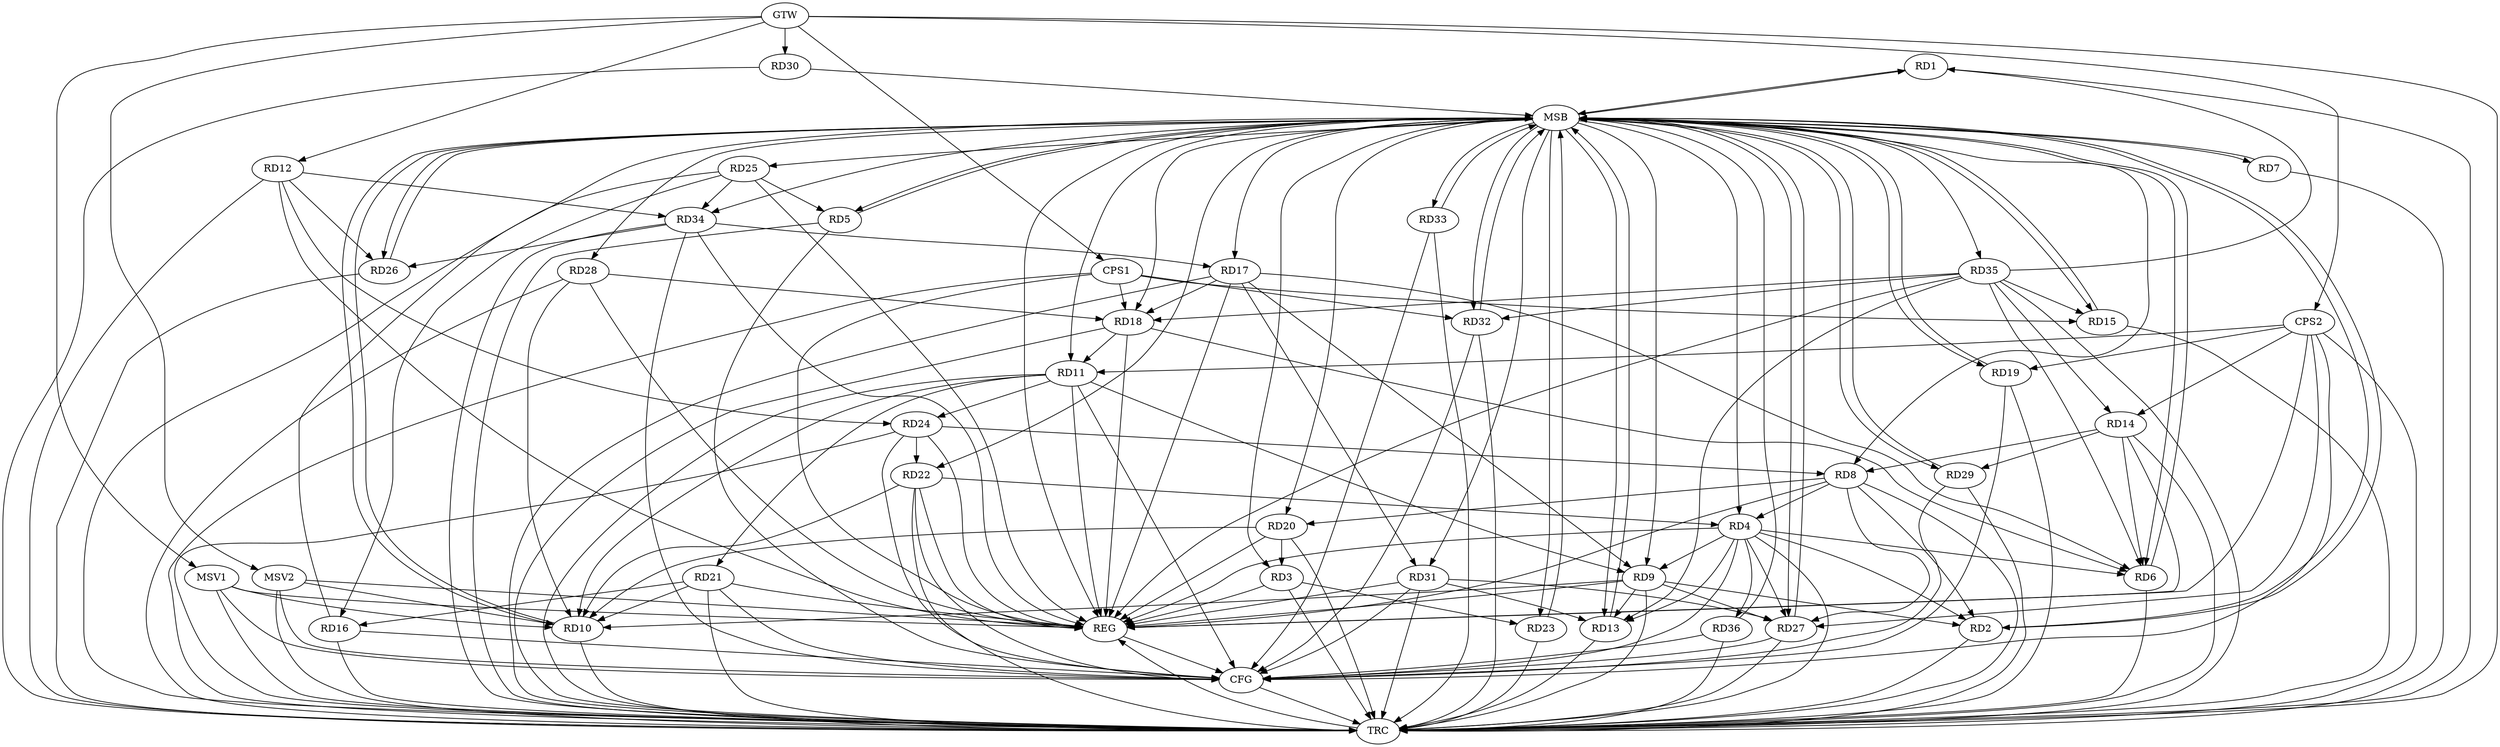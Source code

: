 strict digraph G {
  RD1 [ label="RD1" ];
  RD2 [ label="RD2" ];
  RD3 [ label="RD3" ];
  RD4 [ label="RD4" ];
  RD5 [ label="RD5" ];
  RD6 [ label="RD6" ];
  RD7 [ label="RD7" ];
  RD8 [ label="RD8" ];
  RD9 [ label="RD9" ];
  RD10 [ label="RD10" ];
  RD11 [ label="RD11" ];
  RD12 [ label="RD12" ];
  RD13 [ label="RD13" ];
  RD14 [ label="RD14" ];
  RD15 [ label="RD15" ];
  RD16 [ label="RD16" ];
  RD17 [ label="RD17" ];
  RD18 [ label="RD18" ];
  RD19 [ label="RD19" ];
  RD20 [ label="RD20" ];
  RD21 [ label="RD21" ];
  RD22 [ label="RD22" ];
  RD23 [ label="RD23" ];
  RD24 [ label="RD24" ];
  RD25 [ label="RD25" ];
  RD26 [ label="RD26" ];
  RD27 [ label="RD27" ];
  RD28 [ label="RD28" ];
  RD29 [ label="RD29" ];
  RD30 [ label="RD30" ];
  RD31 [ label="RD31" ];
  RD32 [ label="RD32" ];
  RD33 [ label="RD33" ];
  RD34 [ label="RD34" ];
  RD35 [ label="RD35" ];
  RD36 [ label="RD36" ];
  CPS1 [ label="CPS1" ];
  CPS2 [ label="CPS2" ];
  GTW [ label="GTW" ];
  REG [ label="REG" ];
  MSB [ label="MSB" ];
  CFG [ label="CFG" ];
  TRC [ label="TRC" ];
  MSV1 [ label="MSV1" ];
  MSV2 [ label="MSV2" ];
  RD35 -> RD1;
  RD4 -> RD2;
  RD8 -> RD2;
  RD9 -> RD2;
  RD20 -> RD3;
  RD3 -> RD23;
  RD4 -> RD6;
  RD8 -> RD4;
  RD4 -> RD9;
  RD4 -> RD13;
  RD22 -> RD4;
  RD4 -> RD27;
  RD4 -> RD36;
  RD25 -> RD5;
  RD14 -> RD6;
  RD17 -> RD6;
  RD18 -> RD6;
  RD35 -> RD6;
  RD14 -> RD8;
  RD8 -> RD20;
  RD24 -> RD8;
  RD8 -> RD27;
  RD9 -> RD10;
  RD11 -> RD9;
  RD9 -> RD13;
  RD17 -> RD9;
  RD9 -> RD27;
  RD11 -> RD10;
  RD20 -> RD10;
  RD21 -> RD10;
  RD22 -> RD10;
  RD28 -> RD10;
  RD18 -> RD11;
  RD11 -> RD21;
  RD11 -> RD24;
  RD12 -> RD24;
  RD12 -> RD26;
  RD12 -> RD34;
  RD31 -> RD13;
  RD35 -> RD13;
  RD14 -> RD29;
  RD35 -> RD14;
  RD35 -> RD15;
  RD21 -> RD16;
  RD25 -> RD16;
  RD17 -> RD18;
  RD17 -> RD31;
  RD34 -> RD17;
  RD28 -> RD18;
  RD35 -> RD18;
  RD24 -> RD22;
  RD25 -> RD34;
  RD34 -> RD26;
  RD31 -> RD27;
  RD35 -> RD32;
  CPS1 -> RD15;
  CPS1 -> RD32;
  CPS1 -> RD18;
  CPS2 -> RD14;
  CPS2 -> RD27;
  CPS2 -> RD19;
  CPS2 -> RD11;
  GTW -> RD12;
  GTW -> RD30;
  GTW -> CPS1;
  GTW -> CPS2;
  RD3 -> REG;
  RD4 -> REG;
  RD8 -> REG;
  RD9 -> REG;
  RD11 -> REG;
  RD12 -> REG;
  RD14 -> REG;
  RD17 -> REG;
  RD18 -> REG;
  RD20 -> REG;
  RD21 -> REG;
  RD22 -> REG;
  RD24 -> REG;
  RD25 -> REG;
  RD28 -> REG;
  RD31 -> REG;
  RD34 -> REG;
  RD35 -> REG;
  CPS1 -> REG;
  CPS2 -> REG;
  RD1 -> MSB;
  MSB -> RD13;
  MSB -> RD22;
  MSB -> RD33;
  MSB -> REG;
  RD2 -> MSB;
  MSB -> RD7;
  MSB -> RD9;
  MSB -> RD10;
  MSB -> RD28;
  RD5 -> MSB;
  MSB -> RD11;
  MSB -> RD34;
  MSB -> RD35;
  RD6 -> MSB;
  MSB -> RD4;
  MSB -> RD23;
  RD7 -> MSB;
  RD10 -> MSB;
  MSB -> RD5;
  MSB -> RD18;
  MSB -> RD25;
  MSB -> RD32;
  RD13 -> MSB;
  MSB -> RD17;
  MSB -> RD19;
  RD15 -> MSB;
  RD16 -> MSB;
  MSB -> RD15;
  RD19 -> MSB;
  RD23 -> MSB;
  MSB -> RD3;
  RD26 -> MSB;
  MSB -> RD6;
  MSB -> RD8;
  MSB -> RD20;
  MSB -> RD31;
  RD27 -> MSB;
  MSB -> RD2;
  RD29 -> MSB;
  RD30 -> MSB;
  MSB -> RD26;
  RD32 -> MSB;
  MSB -> RD1;
  MSB -> RD29;
  RD33 -> MSB;
  MSB -> RD27;
  RD36 -> MSB;
  RD32 -> CFG;
  RD16 -> CFG;
  RD31 -> CFG;
  RD21 -> CFG;
  RD27 -> CFG;
  RD19 -> CFG;
  RD24 -> CFG;
  RD34 -> CFG;
  RD5 -> CFG;
  RD4 -> CFG;
  RD11 -> CFG;
  RD36 -> CFG;
  RD29 -> CFG;
  CPS2 -> CFG;
  RD22 -> CFG;
  RD33 -> CFG;
  REG -> CFG;
  RD1 -> TRC;
  RD2 -> TRC;
  RD3 -> TRC;
  RD4 -> TRC;
  RD5 -> TRC;
  RD6 -> TRC;
  RD7 -> TRC;
  RD8 -> TRC;
  RD9 -> TRC;
  RD10 -> TRC;
  RD11 -> TRC;
  RD12 -> TRC;
  RD13 -> TRC;
  RD14 -> TRC;
  RD15 -> TRC;
  RD16 -> TRC;
  RD17 -> TRC;
  RD18 -> TRC;
  RD19 -> TRC;
  RD20 -> TRC;
  RD21 -> TRC;
  RD22 -> TRC;
  RD23 -> TRC;
  RD24 -> TRC;
  RD25 -> TRC;
  RD26 -> TRC;
  RD27 -> TRC;
  RD28 -> TRC;
  RD29 -> TRC;
  RD30 -> TRC;
  RD31 -> TRC;
  RD32 -> TRC;
  RD33 -> TRC;
  RD34 -> TRC;
  RD35 -> TRC;
  RD36 -> TRC;
  CPS1 -> TRC;
  CPS2 -> TRC;
  GTW -> TRC;
  CFG -> TRC;
  TRC -> REG;
  MSV1 -> RD10;
  GTW -> MSV1;
  MSV1 -> REG;
  MSV1 -> TRC;
  MSV1 -> CFG;
  MSV2 -> RD10;
  GTW -> MSV2;
  MSV2 -> REG;
  MSV2 -> TRC;
  MSV2 -> CFG;
}
